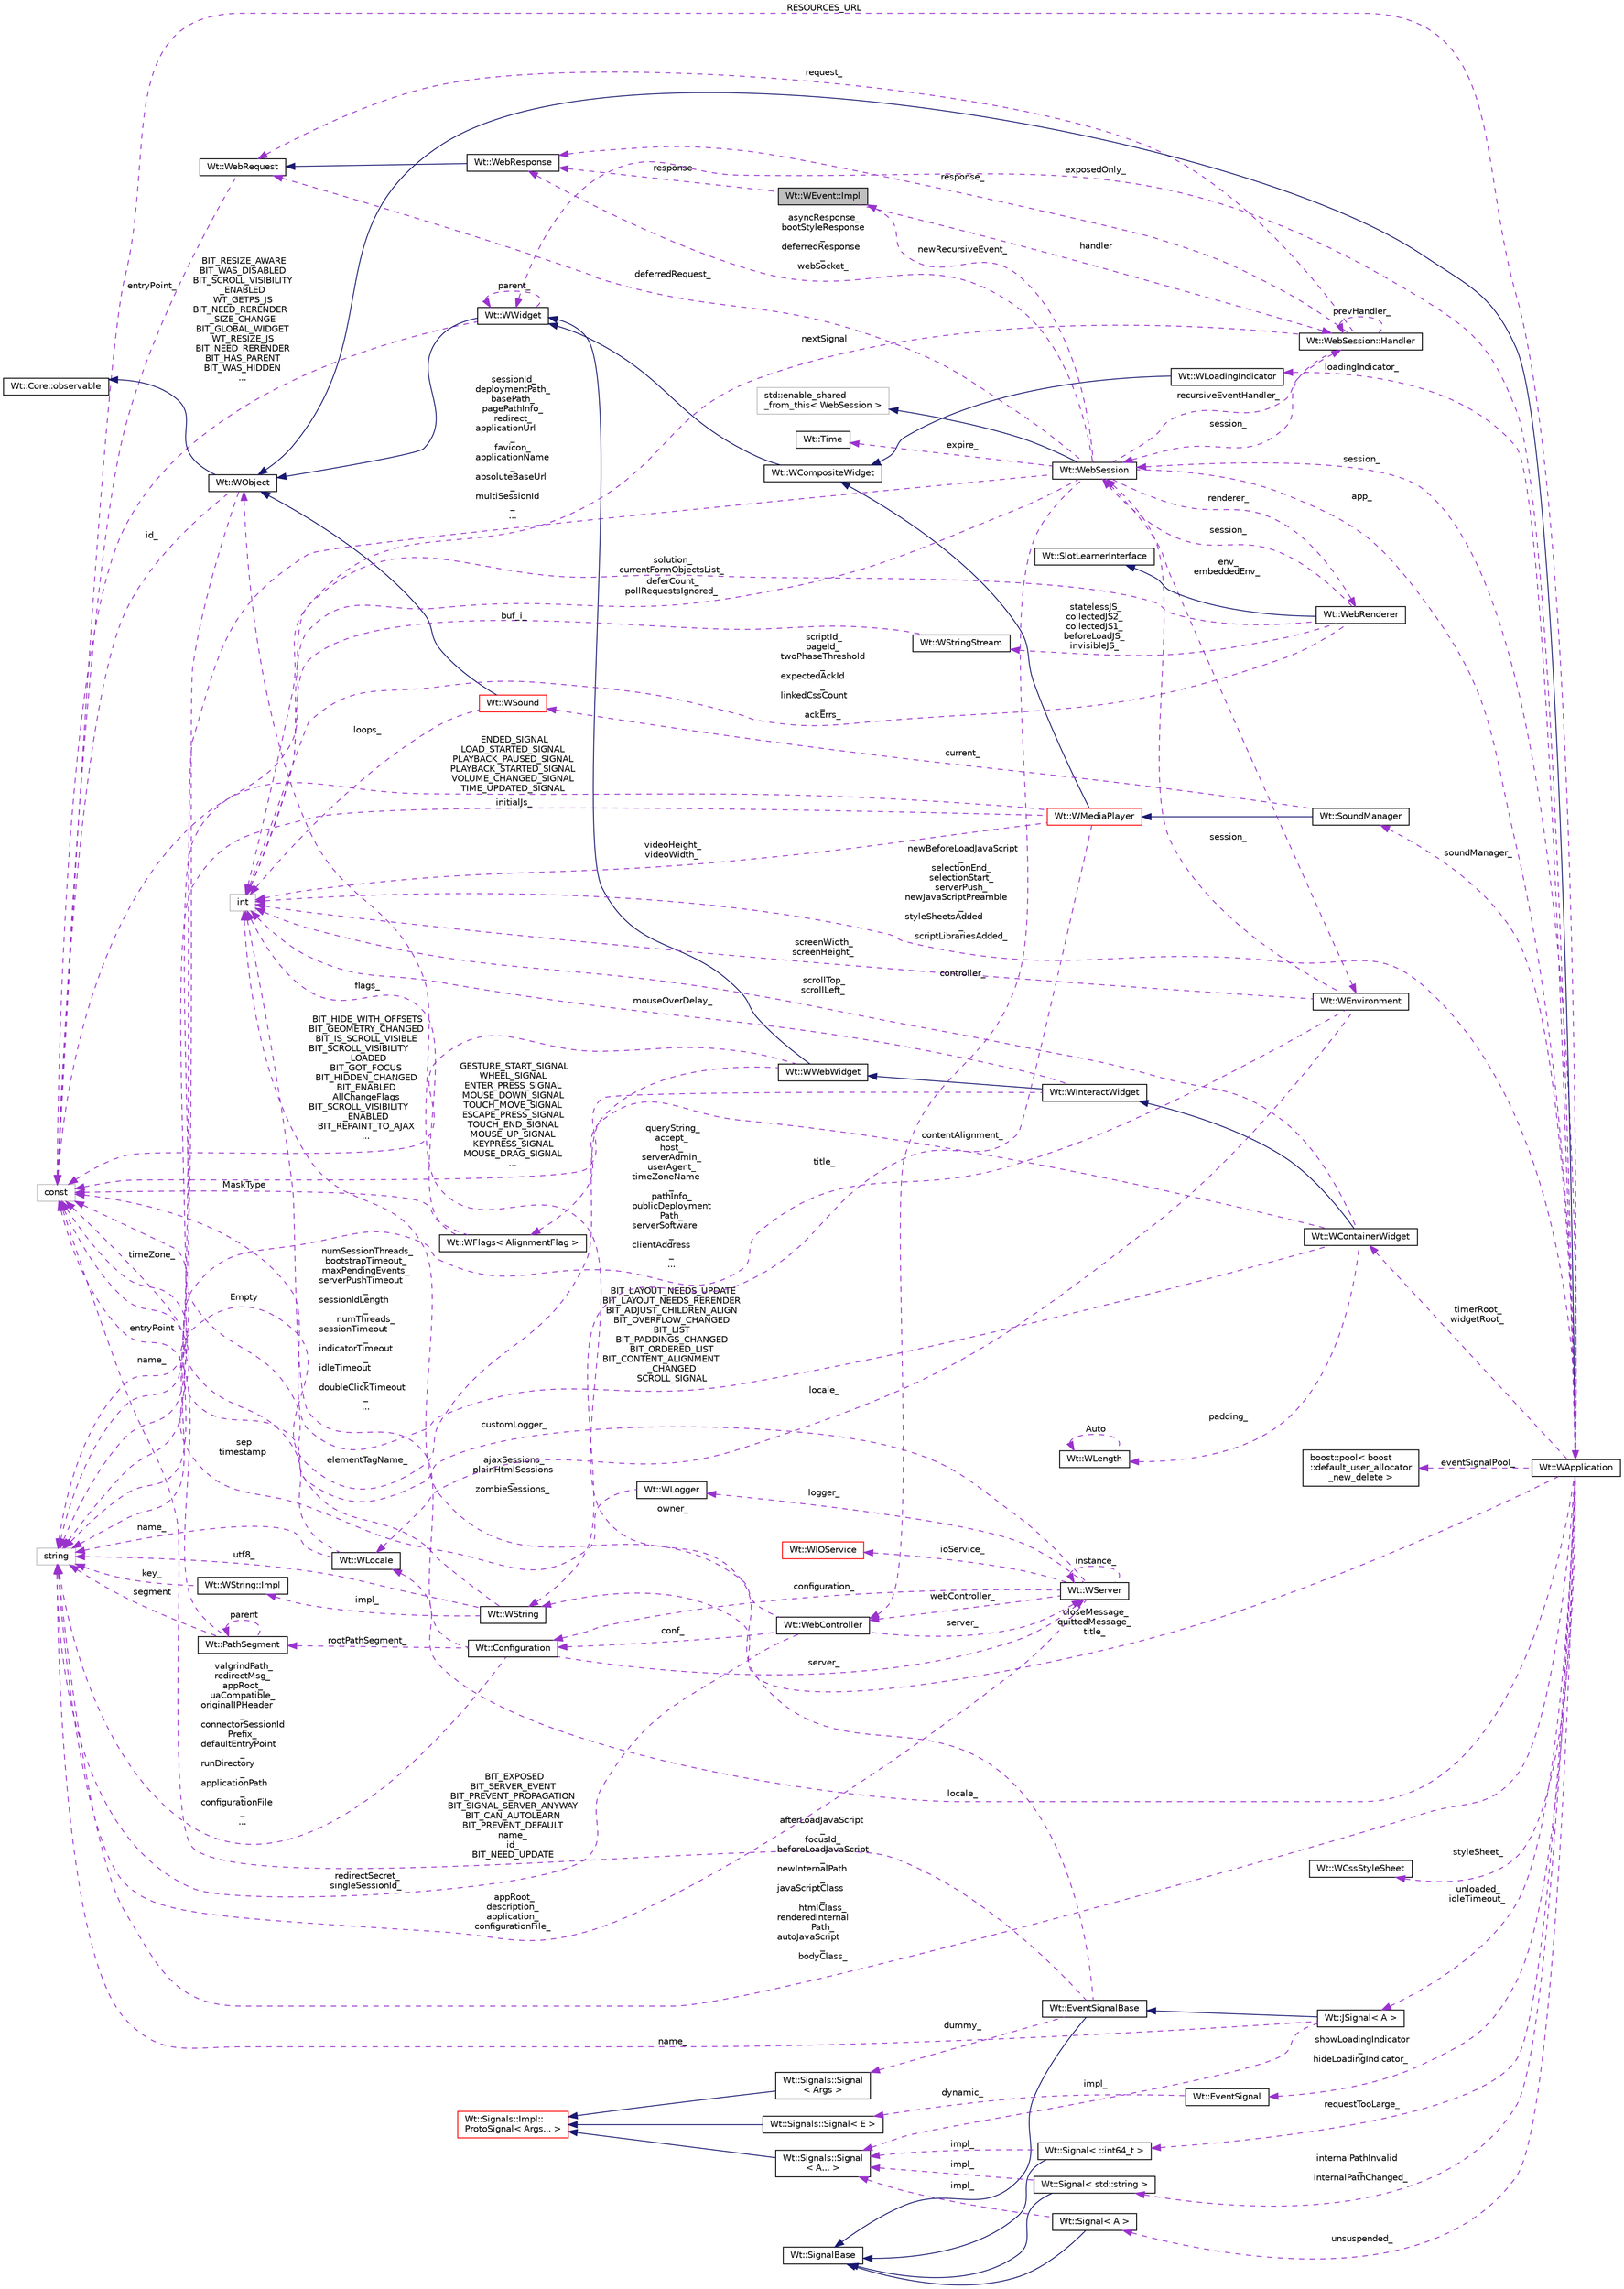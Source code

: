 digraph "Wt::WEvent::Impl"
{
 // LATEX_PDF_SIZE
  edge [fontname="Helvetica",fontsize="10",labelfontname="Helvetica",labelfontsize="10"];
  node [fontname="Helvetica",fontsize="10",shape=record];
  rankdir="LR";
  Node1 [label="Wt::WEvent::Impl",height=0.2,width=0.4,color="black", fillcolor="grey75", style="filled", fontcolor="black",tooltip=" "];
  Node2 -> Node1 [dir="back",color="darkorchid3",fontsize="10",style="dashed",label=" response" ,fontname="Helvetica"];
  Node2 [label="Wt::WebResponse",height=0.2,width=0.4,color="black", fillcolor="white", style="filled",URL="$classWt_1_1WebResponse.html",tooltip=" "];
  Node3 -> Node2 [dir="back",color="midnightblue",fontsize="10",style="solid",fontname="Helvetica"];
  Node3 [label="Wt::WebRequest",height=0.2,width=0.4,color="black", fillcolor="white", style="filled",URL="$classWt_1_1WebRequest.html",tooltip=" "];
  Node4 -> Node3 [dir="back",color="darkorchid3",fontsize="10",style="dashed",label=" entryPoint_" ,fontname="Helvetica"];
  Node4 [label="const",height=0.2,width=0.4,color="grey75", fillcolor="white", style="filled",tooltip=" "];
  Node5 -> Node1 [dir="back",color="darkorchid3",fontsize="10",style="dashed",label=" handler" ,fontname="Helvetica"];
  Node5 [label="Wt::WebSession::Handler",height=0.2,width=0.4,color="black", fillcolor="white", style="filled",URL="$classWt_1_1WebSession_1_1Handler.html",tooltip=" "];
  Node3 -> Node5 [dir="back",color="darkorchid3",fontsize="10",style="dashed",label=" request_" ,fontname="Helvetica"];
  Node6 -> Node5 [dir="back",color="darkorchid3",fontsize="10",style="dashed",label=" session_" ,fontname="Helvetica"];
  Node6 [label="Wt::WebSession",height=0.2,width=0.4,color="black", fillcolor="white", style="filled",URL="$classWt_1_1WebSession.html",tooltip=" "];
  Node7 -> Node6 [dir="back",color="midnightblue",fontsize="10",style="solid",fontname="Helvetica"];
  Node7 [label="std::enable_shared\l_from_this\< WebSession \>",height=0.2,width=0.4,color="grey75", fillcolor="white", style="filled",tooltip=" "];
  Node8 -> Node6 [dir="back",color="darkorchid3",fontsize="10",style="dashed",label=" app_" ,fontname="Helvetica"];
  Node8 [label="Wt::WApplication",height=0.2,width=0.4,color="black", fillcolor="white", style="filled",URL="$classWt_1_1WApplication.html",tooltip="Represents an application instance for a single session."];
  Node9 -> Node8 [dir="back",color="midnightblue",fontsize="10",style="solid",fontname="Helvetica"];
  Node9 [label="Wt::WObject",height=0.2,width=0.4,color="black", fillcolor="white", style="filled",URL="$classWt_1_1WObject.html",tooltip="A base class for objects that participate in the signal/slot system."];
  Node10 -> Node9 [dir="back",color="midnightblue",fontsize="10",style="solid",fontname="Helvetica"];
  Node10 [label="Wt::Core::observable",height=0.2,width=0.4,color="black", fillcolor="white", style="filled",URL="$classWt_1_1Core_1_1observable.html",tooltip="A base class for objects whose life-time can be tracked."];
  Node11 -> Node9 [dir="back",color="darkorchid3",fontsize="10",style="dashed",label=" name_" ,fontname="Helvetica"];
  Node11 [label="string",height=0.2,width=0.4,color="grey75", fillcolor="white", style="filled",tooltip=" "];
  Node4 -> Node9 [dir="back",color="darkorchid3",fontsize="10",style="dashed",label=" id_" ,fontname="Helvetica"];
  Node12 -> Node8 [dir="back",color="darkorchid3",fontsize="10",style="dashed",label=" timerRoot_\nwidgetRoot_" ,fontname="Helvetica"];
  Node12 [label="Wt::WContainerWidget",height=0.2,width=0.4,color="black", fillcolor="white", style="filled",URL="$classWt_1_1WContainerWidget.html",tooltip="A widget that holds and manages child widgets."];
  Node13 -> Node12 [dir="back",color="midnightblue",fontsize="10",style="solid",fontname="Helvetica"];
  Node13 [label="Wt::WInteractWidget",height=0.2,width=0.4,color="black", fillcolor="white", style="filled",URL="$classWt_1_1WInteractWidget.html",tooltip="An abstract widget that can receive user-interface interaction."];
  Node14 -> Node13 [dir="back",color="midnightblue",fontsize="10",style="solid",fontname="Helvetica"];
  Node14 [label="Wt::WWebWidget",height=0.2,width=0.4,color="black", fillcolor="white", style="filled",URL="$classWt_1_1WWebWidget.html",tooltip="A base class for widgets with an HTML counterpart."];
  Node15 -> Node14 [dir="back",color="midnightblue",fontsize="10",style="solid",fontname="Helvetica"];
  Node15 [label="Wt::WWidget",height=0.2,width=0.4,color="black", fillcolor="white", style="filled",URL="$classWt_1_1WWidget.html",tooltip="The abstract base class for a user-interface component."];
  Node9 -> Node15 [dir="back",color="midnightblue",fontsize="10",style="solid",fontname="Helvetica"];
  Node15 -> Node15 [dir="back",color="darkorchid3",fontsize="10",style="dashed",label=" parent_" ,fontname="Helvetica"];
  Node4 -> Node15 [dir="back",color="darkorchid3",fontsize="10",style="dashed",label=" BIT_RESIZE_AWARE\nBIT_WAS_DISABLED\nBIT_SCROLL_VISIBILITY\l_ENABLED\nWT_GETPS_JS\nBIT_NEED_RERENDER\l_SIZE_CHANGE\nBIT_GLOBAL_WIDGET\nWT_RESIZE_JS\nBIT_NEED_RERENDER\nBIT_HAS_PARENT\nBIT_WAS_HIDDEN\n..." ,fontname="Helvetica"];
  Node11 -> Node14 [dir="back",color="darkorchid3",fontsize="10",style="dashed",label=" elementTagName_" ,fontname="Helvetica"];
  Node4 -> Node14 [dir="back",color="darkorchid3",fontsize="10",style="dashed",label=" BIT_HIDE_WITH_OFFSETS\nBIT_GEOMETRY_CHANGED\nBIT_IS_SCROLL_VISIBLE\nBIT_SCROLL_VISIBILITY\l_LOADED\nBIT_GOT_FOCUS\nBIT_HIDDEN_CHANGED\nBIT_ENABLED\nAllChangeFlags\nBIT_SCROLL_VISIBILITY\l_ENABLED\nBIT_REPAINT_TO_AJAX\n..." ,fontname="Helvetica"];
  Node16 -> Node13 [dir="back",color="darkorchid3",fontsize="10",style="dashed",label=" mouseOverDelay_" ,fontname="Helvetica"];
  Node16 [label="int",height=0.2,width=0.4,color="grey75", fillcolor="white", style="filled",tooltip=" "];
  Node4 -> Node13 [dir="back",color="darkorchid3",fontsize="10",style="dashed",label=" GESTURE_START_SIGNAL\nWHEEL_SIGNAL\nENTER_PRESS_SIGNAL\nMOUSE_DOWN_SIGNAL\nTOUCH_MOVE_SIGNAL\nESCAPE_PRESS_SIGNAL\nTOUCH_END_SIGNAL\nMOUSE_UP_SIGNAL\nKEYPRESS_SIGNAL\nMOUSE_DRAG_SIGNAL\n..." ,fontname="Helvetica"];
  Node16 -> Node12 [dir="back",color="darkorchid3",fontsize="10",style="dashed",label=" scrollTop_\nscrollLeft_" ,fontname="Helvetica"];
  Node17 -> Node12 [dir="back",color="darkorchid3",fontsize="10",style="dashed",label=" contentAlignment_" ,fontname="Helvetica"];
  Node17 [label="Wt::WFlags\< AlignmentFlag \>",height=0.2,width=0.4,color="black", fillcolor="white", style="filled",URL="$classWt_1_1WFlags.html",tooltip=" "];
  Node16 -> Node17 [dir="back",color="darkorchid3",fontsize="10",style="dashed",label=" flags_" ,fontname="Helvetica"];
  Node4 -> Node17 [dir="back",color="darkorchid3",fontsize="10",style="dashed",label=" MaskType" ,fontname="Helvetica"];
  Node18 -> Node12 [dir="back",color="darkorchid3",fontsize="10",style="dashed",label=" padding_" ,fontname="Helvetica"];
  Node18 [label="Wt::WLength",height=0.2,width=0.4,color="black", fillcolor="white", style="filled",URL="$classWt_1_1WLength.html",tooltip="A value class that describes a CSS length."];
  Node18 -> Node18 [dir="back",color="darkorchid3",fontsize="10",style="dashed",label=" Auto" ,fontname="Helvetica"];
  Node4 -> Node12 [dir="back",color="darkorchid3",fontsize="10",style="dashed",label=" BIT_LAYOUT_NEEDS_UPDATE\nBIT_LAYOUT_NEEDS_RERENDER\nBIT_ADJUST_CHILDREN_ALIGN\nBIT_OVERFLOW_CHANGED\nBIT_LIST\nBIT_PADDINGS_CHANGED\nBIT_ORDERED_LIST\nBIT_CONTENT_ALIGNMENT\l_CHANGED\nSCROLL_SIGNAL" ,fontname="Helvetica"];
  Node19 -> Node8 [dir="back",color="darkorchid3",fontsize="10",style="dashed",label=" unsuspended_" ,fontname="Helvetica"];
  Node19 [label="Wt::Signal\< A \>",height=0.2,width=0.4,color="black", fillcolor="white", style="filled",URL="$classWt_1_1Signal.html",tooltip="A signal that propagates events to listeners."];
  Node20 -> Node19 [dir="back",color="midnightblue",fontsize="10",style="solid",fontname="Helvetica"];
  Node20 [label="Wt::SignalBase",height=0.2,width=0.4,color="black", fillcolor="white", style="filled",URL="$classWt_1_1SignalBase.html",tooltip="Abstract base class of a signal."];
  Node21 -> Node19 [dir="back",color="darkorchid3",fontsize="10",style="dashed",label=" impl_" ,fontname="Helvetica"];
  Node21 [label="Wt::Signals::Signal\l\< A... \>",height=0.2,width=0.4,color="black", fillcolor="white", style="filled",URL="$structWt_1_1Signals_1_1Signal.html",tooltip=" "];
  Node22 -> Node21 [dir="back",color="midnightblue",fontsize="10",style="solid",fontname="Helvetica"];
  Node22 [label="Wt::Signals::Impl::\lProtoSignal\< Args... \>",height=0.2,width=0.4,color="red", fillcolor="white", style="filled",URL="$classWt_1_1Signals_1_1Impl_1_1ProtoSignal.html",tooltip=" "];
  Node6 -> Node8 [dir="back",color="darkorchid3",fontsize="10",style="dashed",label=" session_" ,fontname="Helvetica"];
  Node28 -> Node8 [dir="back",color="darkorchid3",fontsize="10",style="dashed",label=" closeMessage_\nquittedMessage_\ntitle_" ,fontname="Helvetica"];
  Node28 [label="Wt::WString",height=0.2,width=0.4,color="black", fillcolor="white", style="filled",URL="$classWt_1_1WString.html",tooltip="A value class which describes a locale-aware unicode string."];
  Node29 -> Node28 [dir="back",color="darkorchid3",fontsize="10",style="dashed",label=" impl_" ,fontname="Helvetica"];
  Node29 [label="Wt::WString::Impl",height=0.2,width=0.4,color="black", fillcolor="white", style="filled",URL="$structWt_1_1WString_1_1Impl.html",tooltip=" "];
  Node11 -> Node29 [dir="back",color="darkorchid3",fontsize="10",style="dashed",label=" key_" ,fontname="Helvetica"];
  Node11 -> Node28 [dir="back",color="darkorchid3",fontsize="10",style="dashed",label=" utf8_" ,fontname="Helvetica"];
  Node4 -> Node28 [dir="back",color="darkorchid3",fontsize="10",style="dashed",label=" Empty" ,fontname="Helvetica"];
  Node30 -> Node8 [dir="back",color="darkorchid3",fontsize="10",style="dashed",label=" showLoadingIndicator\l_\nhideLoadingIndicator_" ,fontname="Helvetica"];
  Node30 [label="Wt::EventSignal",height=0.2,width=0.4,color="black", fillcolor="white", style="filled",URL="$classWt_1_1EventSignal.html",tooltip="A signal that conveys user-interface events."];
  Node31 -> Node30 [dir="back",color="darkorchid3",fontsize="10",style="dashed",label=" dynamic_" ,fontname="Helvetica"];
  Node31 [label="Wt::Signals::Signal\< E \>",height=0.2,width=0.4,color="black", fillcolor="white", style="filled",URL="$structWt_1_1Signals_1_1Signal.html",tooltip=" "];
  Node22 -> Node31 [dir="back",color="midnightblue",fontsize="10",style="solid",fontname="Helvetica"];
  Node32 -> Node8 [dir="back",color="darkorchid3",fontsize="10",style="dashed",label=" eventSignalPool_" ,fontname="Helvetica"];
  Node32 [label="boost::pool\< boost\l::default_user_allocator\l_new_delete \>",height=0.2,width=0.4,color="black", fillcolor="white", style="filled",URL="$classboost_1_1pool.html",tooltip=" "];
  Node33 -> Node8 [dir="back",color="darkorchid3",fontsize="10",style="dashed",label=" locale_" ,fontname="Helvetica"];
  Node33 [label="Wt::WLocale",height=0.2,width=0.4,color="black", fillcolor="white", style="filled",URL="$classWt_1_1WLocale.html",tooltip="A locale."];
  Node11 -> Node33 [dir="back",color="darkorchid3",fontsize="10",style="dashed",label=" name_" ,fontname="Helvetica"];
  Node4 -> Node33 [dir="back",color="darkorchid3",fontsize="10",style="dashed",label=" timeZone_" ,fontname="Helvetica"];
  Node34 -> Node8 [dir="back",color="darkorchid3",fontsize="10",style="dashed",label=" unloaded_\nidleTimeout_" ,fontname="Helvetica"];
  Node34 [label="Wt::JSignal\< A \>",height=0.2,width=0.4,color="black", fillcolor="white", style="filled",URL="$classWt_1_1JSignal.html",tooltip="A signal to relay JavaScript to C++ calls."];
  Node35 -> Node34 [dir="back",color="midnightblue",fontsize="10",style="solid",fontname="Helvetica"];
  Node35 [label="Wt::EventSignalBase",height=0.2,width=0.4,color="black", fillcolor="white", style="filled",URL="$classWt_1_1EventSignalBase.html",tooltip="Abstract base class of an event signal."];
  Node20 -> Node35 [dir="back",color="midnightblue",fontsize="10",style="solid",fontname="Helvetica"];
  Node9 -> Node35 [dir="back",color="darkorchid3",fontsize="10",style="dashed",label=" owner_" ,fontname="Helvetica"];
  Node36 -> Node35 [dir="back",color="darkorchid3",fontsize="10",style="dashed",label=" dummy_" ,fontname="Helvetica"];
  Node36 [label="Wt::Signals::Signal\l\< Args \>",height=0.2,width=0.4,color="black", fillcolor="white", style="filled",URL="$structWt_1_1Signals_1_1Signal.html",tooltip=" "];
  Node22 -> Node36 [dir="back",color="midnightblue",fontsize="10",style="solid",fontname="Helvetica"];
  Node4 -> Node35 [dir="back",color="darkorchid3",fontsize="10",style="dashed",label=" BIT_EXPOSED\nBIT_SERVER_EVENT\nBIT_PREVENT_PROPAGATION\nBIT_SIGNAL_SERVER_ANYWAY\nBIT_CAN_AUTOLEARN\nBIT_PREVENT_DEFAULT\nname_\nid_\nBIT_NEED_UPDATE" ,fontname="Helvetica"];
  Node11 -> Node34 [dir="back",color="darkorchid3",fontsize="10",style="dashed",label=" name_" ,fontname="Helvetica"];
  Node21 -> Node34 [dir="back",color="darkorchid3",fontsize="10",style="dashed",label=" impl_" ,fontname="Helvetica"];
  Node37 -> Node8 [dir="back",color="darkorchid3",fontsize="10",style="dashed",label=" loadingIndicator_" ,fontname="Helvetica"];
  Node37 [label="Wt::WLoadingIndicator",height=0.2,width=0.4,color="black", fillcolor="white", style="filled",URL="$classWt_1_1WLoadingIndicator.html",tooltip="An abstract interface for a loading indicator."];
  Node38 -> Node37 [dir="back",color="midnightblue",fontsize="10",style="solid",fontname="Helvetica"];
  Node38 [label="Wt::WCompositeWidget",height=0.2,width=0.4,color="black", fillcolor="white", style="filled",URL="$classWt_1_1WCompositeWidget.html",tooltip="A widget that hides the implementation of composite widgets."];
  Node15 -> Node38 [dir="back",color="midnightblue",fontsize="10",style="solid",fontname="Helvetica"];
  Node39 -> Node8 [dir="back",color="darkorchid3",fontsize="10",style="dashed",label=" styleSheet_" ,fontname="Helvetica"];
  Node39 [label="Wt::WCssStyleSheet",height=0.2,width=0.4,color="black", fillcolor="white", style="filled",URL="$classWt_1_1WCssStyleSheet.html",tooltip="A CSS style sheet."];
  Node40 -> Node8 [dir="back",color="darkorchid3",fontsize="10",style="dashed",label=" internalPathInvalid\l_\ninternalPathChanged_" ,fontname="Helvetica"];
  Node40 [label="Wt::Signal\< std::string \>",height=0.2,width=0.4,color="black", fillcolor="white", style="filled",URL="$classWt_1_1Signal.html",tooltip=" "];
  Node20 -> Node40 [dir="back",color="midnightblue",fontsize="10",style="solid",fontname="Helvetica"];
  Node21 -> Node40 [dir="back",color="darkorchid3",fontsize="10",style="dashed",label=" impl_" ,fontname="Helvetica"];
  Node41 -> Node8 [dir="back",color="darkorchid3",fontsize="10",style="dashed",label=" requestTooLarge_" ,fontname="Helvetica"];
  Node41 [label="Wt::Signal\< ::int64_t \>",height=0.2,width=0.4,color="black", fillcolor="white", style="filled",URL="$classWt_1_1Signal.html",tooltip=" "];
  Node20 -> Node41 [dir="back",color="midnightblue",fontsize="10",style="solid",fontname="Helvetica"];
  Node21 -> Node41 [dir="back",color="darkorchid3",fontsize="10",style="dashed",label=" impl_" ,fontname="Helvetica"];
  Node16 -> Node8 [dir="back",color="darkorchid3",fontsize="10",style="dashed",label=" newBeforeLoadJavaScript\l_\nselectionEnd_\nselectionStart_\nserverPush_\nnewJavaScriptPreamble\l_\nstyleSheetsAdded\l_\nscriptLibrariesAdded_" ,fontname="Helvetica"];
  Node42 -> Node8 [dir="back",color="darkorchid3",fontsize="10",style="dashed",label=" soundManager_" ,fontname="Helvetica"];
  Node42 [label="Wt::SoundManager",height=0.2,width=0.4,color="black", fillcolor="white", style="filled",URL="$classWt_1_1SoundManager.html",tooltip=" "];
  Node43 -> Node42 [dir="back",color="midnightblue",fontsize="10",style="solid",fontname="Helvetica"];
  Node43 [label="Wt::WMediaPlayer",height=0.2,width=0.4,color="red", fillcolor="white", style="filled",URL="$classWt_1_1WMediaPlayer.html",tooltip="A media player."];
  Node38 -> Node43 [dir="back",color="midnightblue",fontsize="10",style="solid",fontname="Helvetica"];
  Node28 -> Node43 [dir="back",color="darkorchid3",fontsize="10",style="dashed",label=" title_" ,fontname="Helvetica"];
  Node16 -> Node43 [dir="back",color="darkorchid3",fontsize="10",style="dashed",label=" videoHeight_\nvideoWidth_" ,fontname="Helvetica"];
  Node11 -> Node43 [dir="back",color="darkorchid3",fontsize="10",style="dashed",label=" initialJs_" ,fontname="Helvetica"];
  Node4 -> Node43 [dir="back",color="darkorchid3",fontsize="10",style="dashed",label=" ENDED_SIGNAL\nLOAD_STARTED_SIGNAL\nPLAYBACK_PAUSED_SIGNAL\nPLAYBACK_STARTED_SIGNAL\nVOLUME_CHANGED_SIGNAL\nTIME_UPDATED_SIGNAL" ,fontname="Helvetica"];
  Node51 -> Node42 [dir="back",color="darkorchid3",fontsize="10",style="dashed",label=" current_" ,fontname="Helvetica"];
  Node51 [label="Wt::WSound",height=0.2,width=0.4,color="red", fillcolor="white", style="filled",URL="$classWt_1_1WSound.html",tooltip="A value class to play a sound effect."];
  Node9 -> Node51 [dir="back",color="midnightblue",fontsize="10",style="solid",fontname="Helvetica"];
  Node16 -> Node51 [dir="back",color="darkorchid3",fontsize="10",style="dashed",label=" loops_" ,fontname="Helvetica"];
  Node15 -> Node8 [dir="back",color="darkorchid3",fontsize="10",style="dashed",label=" exposedOnly_" ,fontname="Helvetica"];
  Node11 -> Node8 [dir="back",color="darkorchid3",fontsize="10",style="dashed",label=" afterLoadJavaScript\l_\nfocusId_\nbeforeLoadJavaScript\l_\nnewInternalPath\l_\njavaScriptClass\l_\nhtmlClass_\nrenderedInternal\lPath_\nautoJavaScript\l_\nbodyClass_" ,fontname="Helvetica"];
  Node4 -> Node8 [dir="back",color="darkorchid3",fontsize="10",style="dashed",label=" RESOURCES_URL" ,fontname="Helvetica"];
  Node53 -> Node6 [dir="back",color="darkorchid3",fontsize="10",style="dashed",label=" env_\nembeddedEnv_" ,fontname="Helvetica"];
  Node53 [label="Wt::WEnvironment",height=0.2,width=0.4,color="black", fillcolor="white", style="filled",URL="$classWt_1_1WEnvironment.html",tooltip="A class that captures information on the application environment."];
  Node6 -> Node53 [dir="back",color="darkorchid3",fontsize="10",style="dashed",label=" session_" ,fontname="Helvetica"];
  Node33 -> Node53 [dir="back",color="darkorchid3",fontsize="10",style="dashed",label=" locale_" ,fontname="Helvetica"];
  Node16 -> Node53 [dir="back",color="darkorchid3",fontsize="10",style="dashed",label=" screenWidth_\nscreenHeight_" ,fontname="Helvetica"];
  Node11 -> Node53 [dir="back",color="darkorchid3",fontsize="10",style="dashed",label=" queryString_\naccept_\nhost_\nserverAdmin_\nuserAgent_\ntimeZoneName\l_\npathInfo_\npublicDeployment\lPath_\nserverSoftware\l_\nclientAddress\l_\n..." ,fontname="Helvetica"];
  Node3 -> Node6 [dir="back",color="darkorchid3",fontsize="10",style="dashed",label=" deferredRequest_" ,fontname="Helvetica"];
  Node54 -> Node6 [dir="back",color="darkorchid3",fontsize="10",style="dashed",label=" renderer_" ,fontname="Helvetica"];
  Node54 [label="Wt::WebRenderer",height=0.2,width=0.4,color="black", fillcolor="white", style="filled",URL="$classWt_1_1WebRenderer.html",tooltip=" "];
  Node55 -> Node54 [dir="back",color="midnightblue",fontsize="10",style="solid",fontname="Helvetica"];
  Node55 [label="Wt::SlotLearnerInterface",height=0.2,width=0.4,color="black", fillcolor="white", style="filled",URL="$classWt_1_1SlotLearnerInterface.html",tooltip=" "];
  Node6 -> Node54 [dir="back",color="darkorchid3",fontsize="10",style="dashed",label=" session_" ,fontname="Helvetica"];
  Node16 -> Node54 [dir="back",color="darkorchid3",fontsize="10",style="dashed",label=" scriptId_\npageId_\ntwoPhaseThreshold\l_\nexpectedAckId\l_\nlinkedCssCount\l_\nackErrs_" ,fontname="Helvetica"];
  Node11 -> Node54 [dir="back",color="darkorchid3",fontsize="10",style="dashed",label=" solution_\ncurrentFormObjectsList_" ,fontname="Helvetica"];
  Node56 -> Node54 [dir="back",color="darkorchid3",fontsize="10",style="dashed",label=" statelessJS_\ncollectedJS2_\ncollectedJS1_\nbeforeLoadJS_\ninvisibleJS_" ,fontname="Helvetica"];
  Node56 [label="Wt::WStringStream",height=0.2,width=0.4,color="black", fillcolor="white", style="filled",URL="$classWt_1_1WStringStream.html",tooltip=" "];
  Node16 -> Node56 [dir="back",color="darkorchid3",fontsize="10",style="dashed",label=" buf_i_" ,fontname="Helvetica"];
  Node1 -> Node6 [dir="back",color="darkorchid3",fontsize="10",style="dashed",label=" newRecursiveEvent_" ,fontname="Helvetica"];
  Node57 -> Node6 [dir="back",color="darkorchid3",fontsize="10",style="dashed",label=" expire_" ,fontname="Helvetica"];
  Node57 [label="Wt::Time",height=0.2,width=0.4,color="black", fillcolor="white", style="filled",URL="$classWt_1_1Time.html",tooltip=" "];
  Node58 -> Node6 [dir="back",color="darkorchid3",fontsize="10",style="dashed",label=" controller_" ,fontname="Helvetica"];
  Node58 [label="Wt::WebController",height=0.2,width=0.4,color="black", fillcolor="white", style="filled",URL="$classWt_1_1WebController.html",tooltip=" "];
  Node59 -> Node58 [dir="back",color="darkorchid3",fontsize="10",style="dashed",label=" conf_" ,fontname="Helvetica"];
  Node59 [label="Wt::Configuration",height=0.2,width=0.4,color="black", fillcolor="white", style="filled",URL="$classWt_1_1Configuration.html",tooltip=" "];
  Node60 -> Node59 [dir="back",color="darkorchid3",fontsize="10",style="dashed",label=" rootPathSegment_" ,fontname="Helvetica"];
  Node60 [label="Wt::PathSegment",height=0.2,width=0.4,color="black", fillcolor="white", style="filled",URL="$structWt_1_1PathSegment.html",tooltip=" "];
  Node60 -> Node60 [dir="back",color="darkorchid3",fontsize="10",style="dashed",label=" parent" ,fontname="Helvetica"];
  Node11 -> Node60 [dir="back",color="darkorchid3",fontsize="10",style="dashed",label=" segment" ,fontname="Helvetica"];
  Node4 -> Node60 [dir="back",color="darkorchid3",fontsize="10",style="dashed",label=" entryPoint" ,fontname="Helvetica"];
  Node61 -> Node59 [dir="back",color="darkorchid3",fontsize="10",style="dashed",label=" server_" ,fontname="Helvetica"];
  Node61 [label="Wt::WServer",height=0.2,width=0.4,color="black", fillcolor="white", style="filled",URL="$classWt_1_1WServer.html",tooltip="A class encapsulating a web application server."];
  Node62 -> Node61 [dir="back",color="darkorchid3",fontsize="10",style="dashed",label=" ioService_" ,fontname="Helvetica"];
  Node62 [label="Wt::WIOService",height=0.2,width=0.4,color="red", fillcolor="white", style="filled",URL="$classWt_1_1WIOService.html",tooltip="An I/O service."];
  Node59 -> Node61 [dir="back",color="darkorchid3",fontsize="10",style="dashed",label=" configuration_" ,fontname="Helvetica"];
  Node64 -> Node61 [dir="back",color="darkorchid3",fontsize="10",style="dashed",label=" logger_" ,fontname="Helvetica"];
  Node64 [label="Wt::WLogger",height=0.2,width=0.4,color="black", fillcolor="white", style="filled",URL="$classWt_1_1WLogger.html",tooltip="A simple logging class."];
  Node4 -> Node64 [dir="back",color="darkorchid3",fontsize="10",style="dashed",label=" sep\ntimestamp" ,fontname="Helvetica"];
  Node61 -> Node61 [dir="back",color="darkorchid3",fontsize="10",style="dashed",label=" instance_" ,fontname="Helvetica"];
  Node58 -> Node61 [dir="back",color="darkorchid3",fontsize="10",style="dashed",label=" webController_" ,fontname="Helvetica"];
  Node11 -> Node61 [dir="back",color="darkorchid3",fontsize="10",style="dashed",label=" appRoot_\ndescription_\napplication_\nconfigurationFile_" ,fontname="Helvetica"];
  Node4 -> Node61 [dir="back",color="darkorchid3",fontsize="10",style="dashed",label=" customLogger_" ,fontname="Helvetica"];
  Node16 -> Node59 [dir="back",color="darkorchid3",fontsize="10",style="dashed",label=" numSessionThreads_\nbootstrapTimeout_\nmaxPendingEvents_\nserverPushTimeout\l_\nsessionIdLength\l_\nnumThreads_\nsessionTimeout\l_\nindicatorTimeout\l_\nidleTimeout\l_\ndoubleClickTimeout\l_\n..." ,fontname="Helvetica"];
  Node11 -> Node59 [dir="back",color="darkorchid3",fontsize="10",style="dashed",label=" valgrindPath_\nredirectMsg_\nappRoot_\nuaCompatible_\noriginalIPHeader\l_\nconnectorSessionId\lPrefix_\ndefaultEntryPoint\l_\nrunDirectory\l_\napplicationPath\l_\nconfigurationFile\l_\n..." ,fontname="Helvetica"];
  Node61 -> Node58 [dir="back",color="darkorchid3",fontsize="10",style="dashed",label=" server_" ,fontname="Helvetica"];
  Node16 -> Node58 [dir="back",color="darkorchid3",fontsize="10",style="dashed",label=" ajaxSessions_\nplainHtmlSessions\l_\nzombieSessions_" ,fontname="Helvetica"];
  Node11 -> Node58 [dir="back",color="darkorchid3",fontsize="10",style="dashed",label=" redirectSecret_\nsingleSessionId_" ,fontname="Helvetica"];
  Node2 -> Node6 [dir="back",color="darkorchid3",fontsize="10",style="dashed",label=" asyncResponse_\nbootStyleResponse\l_\ndeferredResponse\l_\nwebSocket_" ,fontname="Helvetica"];
  Node16 -> Node6 [dir="back",color="darkorchid3",fontsize="10",style="dashed",label=" deferCount_\npollRequestsIgnored_" ,fontname="Helvetica"];
  Node11 -> Node6 [dir="back",color="darkorchid3",fontsize="10",style="dashed",label=" sessionId_\ndeploymentPath_\nbasePath_\npagePathInfo_\nredirect_\napplicationUrl\l_\nfavicon_\napplicationName\l_\nabsoluteBaseUrl\l_\nmultiSessionId\l_\n..." ,fontname="Helvetica"];
  Node5 -> Node6 [dir="back",color="darkorchid3",fontsize="10",style="dashed",label=" recursiveEventHandler_" ,fontname="Helvetica"];
  Node2 -> Node5 [dir="back",color="darkorchid3",fontsize="10",style="dashed",label=" response_" ,fontname="Helvetica"];
  Node16 -> Node5 [dir="back",color="darkorchid3",fontsize="10",style="dashed",label=" nextSignal" ,fontname="Helvetica"];
  Node5 -> Node5 [dir="back",color="darkorchid3",fontsize="10",style="dashed",label=" prevHandler_" ,fontname="Helvetica"];
}
